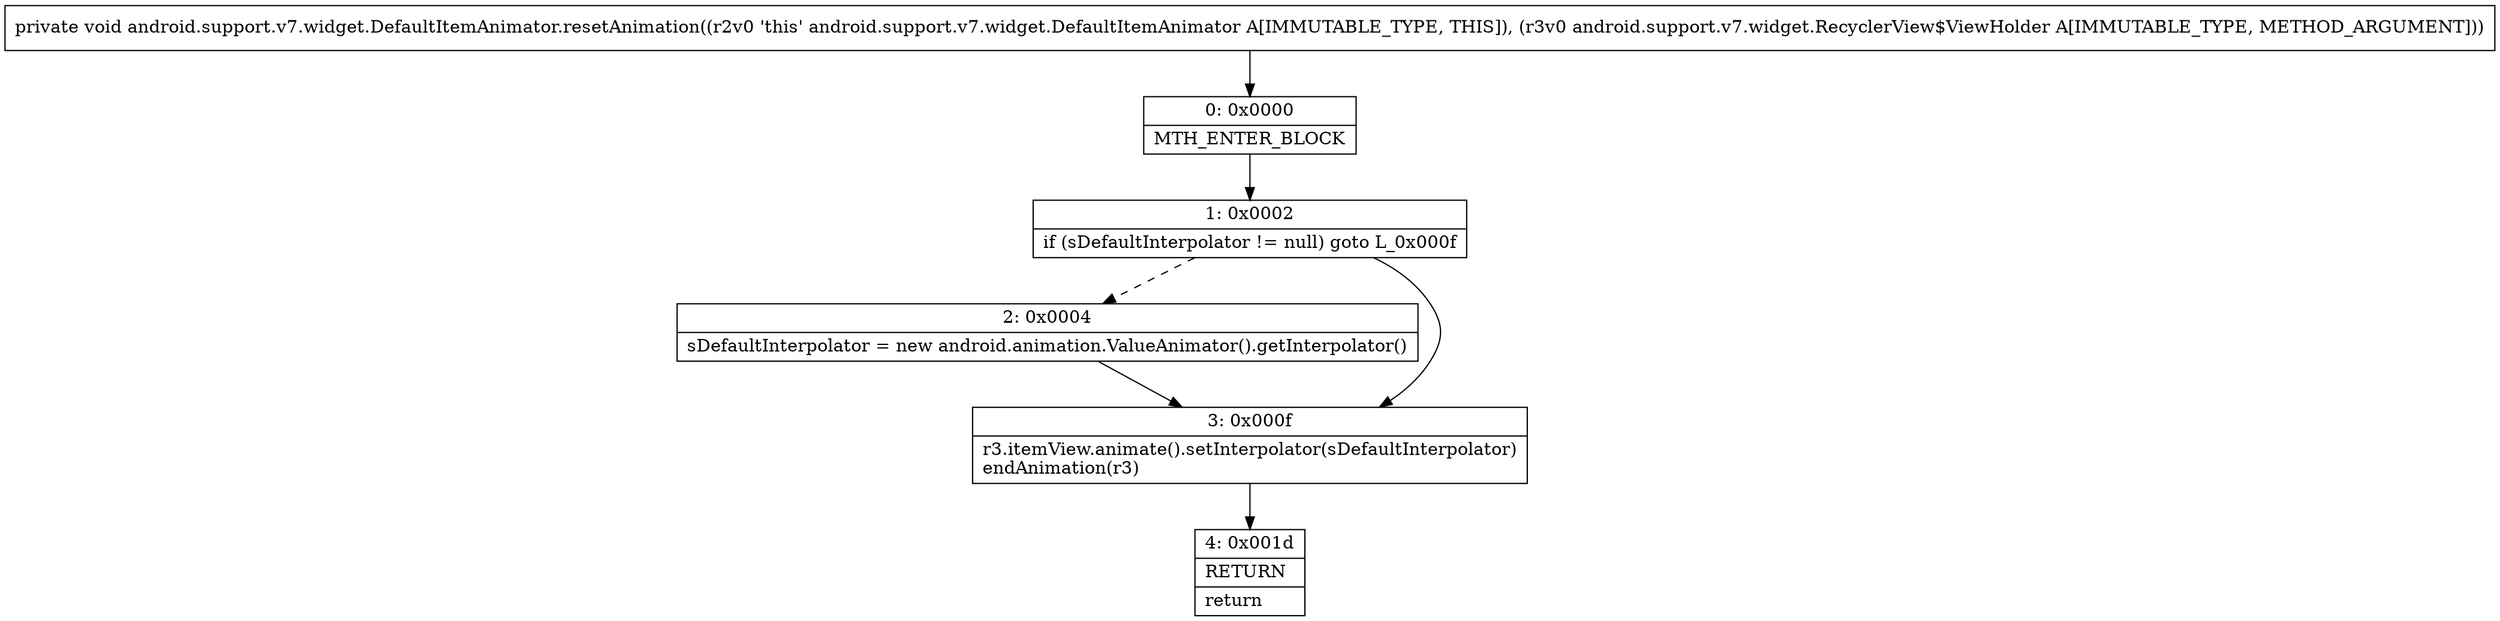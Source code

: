digraph "CFG forandroid.support.v7.widget.DefaultItemAnimator.resetAnimation(Landroid\/support\/v7\/widget\/RecyclerView$ViewHolder;)V" {
Node_0 [shape=record,label="{0\:\ 0x0000|MTH_ENTER_BLOCK\l}"];
Node_1 [shape=record,label="{1\:\ 0x0002|if (sDefaultInterpolator != null) goto L_0x000f\l}"];
Node_2 [shape=record,label="{2\:\ 0x0004|sDefaultInterpolator = new android.animation.ValueAnimator().getInterpolator()\l}"];
Node_3 [shape=record,label="{3\:\ 0x000f|r3.itemView.animate().setInterpolator(sDefaultInterpolator)\lendAnimation(r3)\l}"];
Node_4 [shape=record,label="{4\:\ 0x001d|RETURN\l|return\l}"];
MethodNode[shape=record,label="{private void android.support.v7.widget.DefaultItemAnimator.resetAnimation((r2v0 'this' android.support.v7.widget.DefaultItemAnimator A[IMMUTABLE_TYPE, THIS]), (r3v0 android.support.v7.widget.RecyclerView$ViewHolder A[IMMUTABLE_TYPE, METHOD_ARGUMENT])) }"];
MethodNode -> Node_0;
Node_0 -> Node_1;
Node_1 -> Node_2[style=dashed];
Node_1 -> Node_3;
Node_2 -> Node_3;
Node_3 -> Node_4;
}

